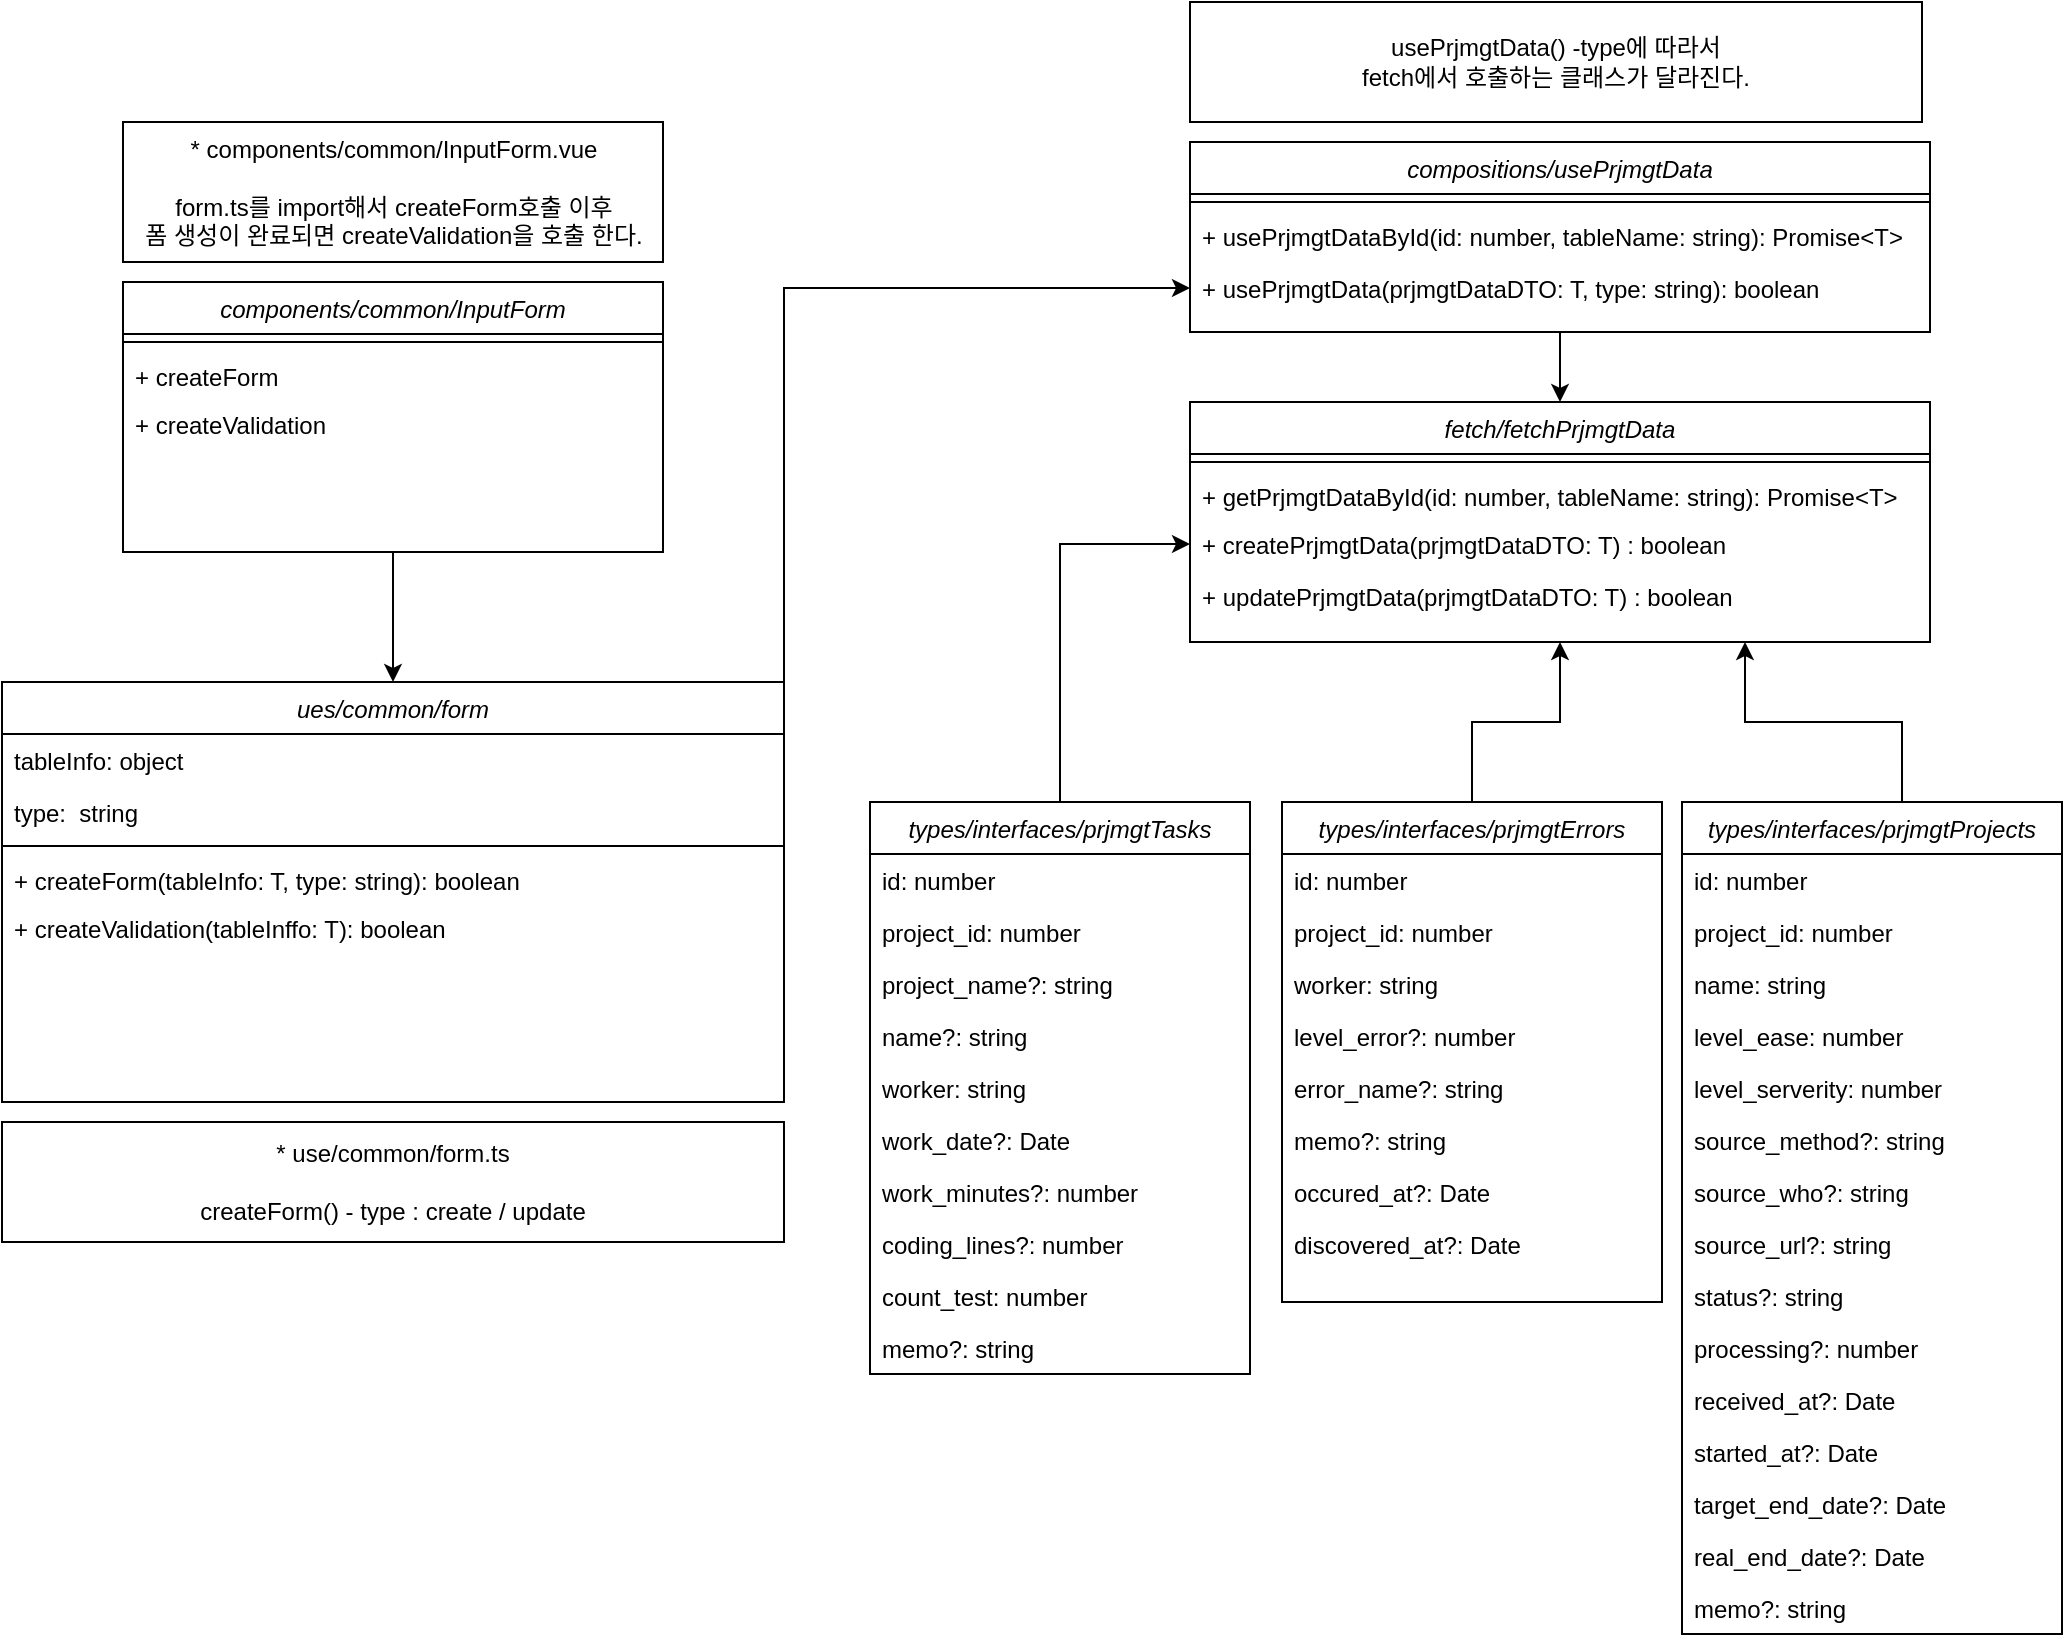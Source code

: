 <mxfile version="14.2.9" type="github">
  <diagram id="C5RBs43oDa-KdzZeNtuy" name="Page-1">
    <mxGraphModel dx="2489" dy="762" grid="1" gridSize="10" guides="1" tooltips="1" connect="1" arrows="1" fold="1" page="1" pageScale="1" pageWidth="827" pageHeight="1169" math="0" shadow="0">
      <root>
        <mxCell id="WIyWlLk6GJQsqaUBKTNV-0" />
        <mxCell id="WIyWlLk6GJQsqaUBKTNV-1" parent="WIyWlLk6GJQsqaUBKTNV-0" />
        <mxCell id="qPqf39v8g5V2tvZ999Q6-118" style="edgeStyle=orthogonalEdgeStyle;rounded=0;orthogonalLoop=1;jettySize=auto;html=1;exitX=1;exitY=0;exitDx=0;exitDy=0;entryX=0;entryY=0.5;entryDx=0;entryDy=0;" edge="1" parent="WIyWlLk6GJQsqaUBKTNV-1" source="zkfFHV4jXpPFQw0GAbJ--0" target="qPqf39v8g5V2tvZ999Q6-69">
          <mxGeometry relative="1" as="geometry" />
        </mxCell>
        <mxCell id="zkfFHV4jXpPFQw0GAbJ--0" value="ues/common/form" style="swimlane;fontStyle=2;align=center;verticalAlign=top;childLayout=stackLayout;horizontal=1;startSize=26;horizontalStack=0;resizeParent=1;resizeLast=0;collapsible=1;marginBottom=0;rounded=0;shadow=0;strokeWidth=1;" parent="WIyWlLk6GJQsqaUBKTNV-1" vertex="1">
          <mxGeometry x="-210" y="680" width="391" height="210" as="geometry">
            <mxRectangle x="230" y="140" width="160" height="26" as="alternateBounds" />
          </mxGeometry>
        </mxCell>
        <mxCell id="nF6Rn6_vfPMcoDpiT6VL-3" value="tableInfo: object" style="text;align=left;verticalAlign=top;spacingLeft=4;spacingRight=4;overflow=hidden;rotatable=0;points=[[0,0.5],[1,0.5]];portConstraint=eastwest;" parent="zkfFHV4jXpPFQw0GAbJ--0" vertex="1">
          <mxGeometry y="26" width="391" height="26" as="geometry" />
        </mxCell>
        <mxCell id="nF6Rn6_vfPMcoDpiT6VL-4" value="type:  string" style="text;align=left;verticalAlign=top;spacingLeft=4;spacingRight=4;overflow=hidden;rotatable=0;points=[[0,0.5],[1,0.5]];portConstraint=eastwest;" parent="zkfFHV4jXpPFQw0GAbJ--0" vertex="1">
          <mxGeometry y="52" width="391" height="26" as="geometry" />
        </mxCell>
        <mxCell id="zkfFHV4jXpPFQw0GAbJ--4" value="" style="line;html=1;strokeWidth=1;align=left;verticalAlign=middle;spacingTop=-1;spacingLeft=3;spacingRight=3;rotatable=0;labelPosition=right;points=[];portConstraint=eastwest;" parent="zkfFHV4jXpPFQw0GAbJ--0" vertex="1">
          <mxGeometry y="78" width="391" height="8" as="geometry" />
        </mxCell>
        <mxCell id="nF6Rn6_vfPMcoDpiT6VL-5" value="+ createForm(tableInfo: T, type: string): boolean" style="text;align=left;verticalAlign=top;spacingLeft=4;spacingRight=4;overflow=hidden;rotatable=0;points=[[0,0.5],[1,0.5]];portConstraint=eastwest;" parent="zkfFHV4jXpPFQw0GAbJ--0" vertex="1">
          <mxGeometry y="86" width="391" height="24" as="geometry" />
        </mxCell>
        <mxCell id="qPqf39v8g5V2tvZ999Q6-23" value="+ createValidation(tableInffo: T): boolean" style="text;align=left;verticalAlign=top;spacingLeft=4;spacingRight=4;overflow=hidden;rotatable=0;points=[[0,0.5],[1,0.5]];portConstraint=eastwest;" vertex="1" parent="zkfFHV4jXpPFQw0GAbJ--0">
          <mxGeometry y="110" width="391" height="26" as="geometry" />
        </mxCell>
        <mxCell id="nF6Rn6_vfPMcoDpiT6VL-7" value="fetch/fetchPrjmgtData" style="swimlane;fontStyle=2;align=center;verticalAlign=top;childLayout=stackLayout;horizontal=1;startSize=26;horizontalStack=0;resizeParent=1;resizeLast=0;collapsible=1;marginBottom=0;rounded=0;shadow=0;strokeWidth=1;" parent="WIyWlLk6GJQsqaUBKTNV-1" vertex="1">
          <mxGeometry x="384" y="540" width="370" height="120" as="geometry">
            <mxRectangle x="230" y="140" width="160" height="26" as="alternateBounds" />
          </mxGeometry>
        </mxCell>
        <mxCell id="nF6Rn6_vfPMcoDpiT6VL-10" value="" style="line;html=1;strokeWidth=1;align=left;verticalAlign=middle;spacingTop=-1;spacingLeft=3;spacingRight=3;rotatable=0;labelPosition=right;points=[];portConstraint=eastwest;" parent="nF6Rn6_vfPMcoDpiT6VL-7" vertex="1">
          <mxGeometry y="26" width="370" height="8" as="geometry" />
        </mxCell>
        <mxCell id="nF6Rn6_vfPMcoDpiT6VL-11" value="+ getPrjmgtDataById(id: number, tableName: string): Promise&lt;T&gt; " style="text;align=left;verticalAlign=top;spacingLeft=4;spacingRight=4;overflow=hidden;rotatable=0;points=[[0,0.5],[1,0.5]];portConstraint=eastwest;" parent="nF6Rn6_vfPMcoDpiT6VL-7" vertex="1">
          <mxGeometry y="34" width="370" height="24" as="geometry" />
        </mxCell>
        <mxCell id="nF6Rn6_vfPMcoDpiT6VL-12" value="+ createPrjmgtData(prjmgtDataDTO: T) : boolean" style="text;align=left;verticalAlign=top;spacingLeft=4;spacingRight=4;overflow=hidden;rotatable=0;points=[[0,0.5],[1,0.5]];portConstraint=eastwest;" parent="nF6Rn6_vfPMcoDpiT6VL-7" vertex="1">
          <mxGeometry y="58" width="370" height="26" as="geometry" />
        </mxCell>
        <mxCell id="nF6Rn6_vfPMcoDpiT6VL-13" value="+ updatePrjmgtData(prjmgtDataDTO: T) : boolean" style="text;align=left;verticalAlign=top;spacingLeft=4;spacingRight=4;overflow=hidden;rotatable=0;points=[[0,0.5],[1,0.5]];portConstraint=eastwest;" parent="nF6Rn6_vfPMcoDpiT6VL-7" vertex="1">
          <mxGeometry y="84" width="370" height="26" as="geometry" />
        </mxCell>
        <mxCell id="qPqf39v8g5V2tvZ999Q6-3" value="types/interfaces/prjmgtTasks" style="swimlane;fontStyle=2;align=center;verticalAlign=top;childLayout=stackLayout;horizontal=1;startSize=26;horizontalStack=0;resizeParent=1;resizeLast=0;collapsible=1;marginBottom=0;rounded=0;shadow=0;strokeWidth=1;" vertex="1" parent="WIyWlLk6GJQsqaUBKTNV-1">
          <mxGeometry x="224" y="740" width="190" height="286" as="geometry">
            <mxRectangle x="230" y="140" width="160" height="26" as="alternateBounds" />
          </mxGeometry>
        </mxCell>
        <mxCell id="qPqf39v8g5V2tvZ999Q6-12" value="id: number" style="text;align=left;verticalAlign=top;spacingLeft=4;spacingRight=4;overflow=hidden;rotatable=0;points=[[0,0.5],[1,0.5]];portConstraint=eastwest;" vertex="1" parent="qPqf39v8g5V2tvZ999Q6-3">
          <mxGeometry y="26" width="190" height="26" as="geometry" />
        </mxCell>
        <mxCell id="qPqf39v8g5V2tvZ999Q6-13" value="project_id: number" style="text;align=left;verticalAlign=top;spacingLeft=4;spacingRight=4;overflow=hidden;rotatable=0;points=[[0,0.5],[1,0.5]];portConstraint=eastwest;" vertex="1" parent="qPqf39v8g5V2tvZ999Q6-3">
          <mxGeometry y="52" width="190" height="26" as="geometry" />
        </mxCell>
        <mxCell id="qPqf39v8g5V2tvZ999Q6-14" value="project_name?: string" style="text;align=left;verticalAlign=top;spacingLeft=4;spacingRight=4;overflow=hidden;rotatable=0;points=[[0,0.5],[1,0.5]];portConstraint=eastwest;" vertex="1" parent="qPqf39v8g5V2tvZ999Q6-3">
          <mxGeometry y="78" width="190" height="26" as="geometry" />
        </mxCell>
        <mxCell id="qPqf39v8g5V2tvZ999Q6-15" value="name?: string" style="text;align=left;verticalAlign=top;spacingLeft=4;spacingRight=4;overflow=hidden;rotatable=0;points=[[0,0.5],[1,0.5]];portConstraint=eastwest;" vertex="1" parent="qPqf39v8g5V2tvZ999Q6-3">
          <mxGeometry y="104" width="190" height="26" as="geometry" />
        </mxCell>
        <mxCell id="qPqf39v8g5V2tvZ999Q6-35" value="worker: string" style="text;align=left;verticalAlign=top;spacingLeft=4;spacingRight=4;overflow=hidden;rotatable=0;points=[[0,0.5],[1,0.5]];portConstraint=eastwest;" vertex="1" parent="qPqf39v8g5V2tvZ999Q6-3">
          <mxGeometry y="130" width="190" height="26" as="geometry" />
        </mxCell>
        <mxCell id="qPqf39v8g5V2tvZ999Q6-16" value="work_date?: Date" style="text;align=left;verticalAlign=top;spacingLeft=4;spacingRight=4;overflow=hidden;rotatable=0;points=[[0,0.5],[1,0.5]];portConstraint=eastwest;" vertex="1" parent="qPqf39v8g5V2tvZ999Q6-3">
          <mxGeometry y="156" width="190" height="26" as="geometry" />
        </mxCell>
        <mxCell id="qPqf39v8g5V2tvZ999Q6-17" value="work_minutes?: number" style="text;align=left;verticalAlign=top;spacingLeft=4;spacingRight=4;overflow=hidden;rotatable=0;points=[[0,0.5],[1,0.5]];portConstraint=eastwest;" vertex="1" parent="qPqf39v8g5V2tvZ999Q6-3">
          <mxGeometry y="182" width="190" height="26" as="geometry" />
        </mxCell>
        <mxCell id="qPqf39v8g5V2tvZ999Q6-18" value="coding_lines?: number" style="text;align=left;verticalAlign=top;spacingLeft=4;spacingRight=4;overflow=hidden;rotatable=0;points=[[0,0.5],[1,0.5]];portConstraint=eastwest;" vertex="1" parent="qPqf39v8g5V2tvZ999Q6-3">
          <mxGeometry y="208" width="190" height="26" as="geometry" />
        </mxCell>
        <mxCell id="qPqf39v8g5V2tvZ999Q6-36" value="count_test: number" style="text;align=left;verticalAlign=top;spacingLeft=4;spacingRight=4;overflow=hidden;rotatable=0;points=[[0,0.5],[1,0.5]];portConstraint=eastwest;" vertex="1" parent="qPqf39v8g5V2tvZ999Q6-3">
          <mxGeometry y="234" width="190" height="26" as="geometry" />
        </mxCell>
        <mxCell id="qPqf39v8g5V2tvZ999Q6-5" value="memo?: string" style="text;align=left;verticalAlign=top;spacingLeft=4;spacingRight=4;overflow=hidden;rotatable=0;points=[[0,0.5],[1,0.5]];portConstraint=eastwest;" vertex="1" parent="qPqf39v8g5V2tvZ999Q6-3">
          <mxGeometry y="260" width="190" height="26" as="geometry" />
        </mxCell>
        <mxCell id="qPqf39v8g5V2tvZ999Q6-26" value="types/interfaces/prjmgtErrors" style="swimlane;fontStyle=2;align=center;verticalAlign=top;childLayout=stackLayout;horizontal=1;startSize=26;horizontalStack=0;resizeParent=1;resizeLast=0;collapsible=1;marginBottom=0;rounded=0;shadow=0;strokeWidth=1;" vertex="1" parent="WIyWlLk6GJQsqaUBKTNV-1">
          <mxGeometry x="430" y="740" width="190" height="250" as="geometry">
            <mxRectangle x="230" y="140" width="160" height="26" as="alternateBounds" />
          </mxGeometry>
        </mxCell>
        <mxCell id="qPqf39v8g5V2tvZ999Q6-27" value="id: number" style="text;align=left;verticalAlign=top;spacingLeft=4;spacingRight=4;overflow=hidden;rotatable=0;points=[[0,0.5],[1,0.5]];portConstraint=eastwest;" vertex="1" parent="qPqf39v8g5V2tvZ999Q6-26">
          <mxGeometry y="26" width="190" height="26" as="geometry" />
        </mxCell>
        <mxCell id="qPqf39v8g5V2tvZ999Q6-28" value="project_id: number" style="text;align=left;verticalAlign=top;spacingLeft=4;spacingRight=4;overflow=hidden;rotatable=0;points=[[0,0.5],[1,0.5]];portConstraint=eastwest;" vertex="1" parent="qPqf39v8g5V2tvZ999Q6-26">
          <mxGeometry y="52" width="190" height="26" as="geometry" />
        </mxCell>
        <mxCell id="qPqf39v8g5V2tvZ999Q6-29" value="worker: string" style="text;align=left;verticalAlign=top;spacingLeft=4;spacingRight=4;overflow=hidden;rotatable=0;points=[[0,0.5],[1,0.5]];portConstraint=eastwest;" vertex="1" parent="qPqf39v8g5V2tvZ999Q6-26">
          <mxGeometry y="78" width="190" height="26" as="geometry" />
        </mxCell>
        <mxCell id="qPqf39v8g5V2tvZ999Q6-30" value="level_error?: number" style="text;align=left;verticalAlign=top;spacingLeft=4;spacingRight=4;overflow=hidden;rotatable=0;points=[[0,0.5],[1,0.5]];portConstraint=eastwest;" vertex="1" parent="qPqf39v8g5V2tvZ999Q6-26">
          <mxGeometry y="104" width="190" height="26" as="geometry" />
        </mxCell>
        <mxCell id="qPqf39v8g5V2tvZ999Q6-31" value="error_name?: string" style="text;align=left;verticalAlign=top;spacingLeft=4;spacingRight=4;overflow=hidden;rotatable=0;points=[[0,0.5],[1,0.5]];portConstraint=eastwest;" vertex="1" parent="qPqf39v8g5V2tvZ999Q6-26">
          <mxGeometry y="130" width="190" height="26" as="geometry" />
        </mxCell>
        <mxCell id="qPqf39v8g5V2tvZ999Q6-32" value="memo?: string" style="text;align=left;verticalAlign=top;spacingLeft=4;spacingRight=4;overflow=hidden;rotatable=0;points=[[0,0.5],[1,0.5]];portConstraint=eastwest;" vertex="1" parent="qPqf39v8g5V2tvZ999Q6-26">
          <mxGeometry y="156" width="190" height="26" as="geometry" />
        </mxCell>
        <mxCell id="qPqf39v8g5V2tvZ999Q6-33" value="occured_at?: Date" style="text;align=left;verticalAlign=top;spacingLeft=4;spacingRight=4;overflow=hidden;rotatable=0;points=[[0,0.5],[1,0.5]];portConstraint=eastwest;" vertex="1" parent="qPqf39v8g5V2tvZ999Q6-26">
          <mxGeometry y="182" width="190" height="26" as="geometry" />
        </mxCell>
        <mxCell id="qPqf39v8g5V2tvZ999Q6-34" value="discovered_at?: Date" style="text;align=left;verticalAlign=top;spacingLeft=4;spacingRight=4;overflow=hidden;rotatable=0;points=[[0,0.5],[1,0.5]];portConstraint=eastwest;" vertex="1" parent="qPqf39v8g5V2tvZ999Q6-26">
          <mxGeometry y="208" width="190" height="26" as="geometry" />
        </mxCell>
        <mxCell id="qPqf39v8g5V2tvZ999Q6-37" style="edgeStyle=orthogonalEdgeStyle;rounded=0;orthogonalLoop=1;jettySize=auto;html=1;exitX=0.5;exitY=0;exitDx=0;exitDy=0;entryX=0.5;entryY=1;entryDx=0;entryDy=0;" edge="1" parent="WIyWlLk6GJQsqaUBKTNV-1" source="qPqf39v8g5V2tvZ999Q6-26" target="nF6Rn6_vfPMcoDpiT6VL-7">
          <mxGeometry relative="1" as="geometry">
            <mxPoint x="490" y="665" as="targetPoint" />
          </mxGeometry>
        </mxCell>
        <mxCell id="qPqf39v8g5V2tvZ999Q6-48" style="edgeStyle=orthogonalEdgeStyle;rounded=0;orthogonalLoop=1;jettySize=auto;html=1;exitX=0.579;exitY=0.002;exitDx=0;exitDy=0;exitPerimeter=0;entryX=0.75;entryY=1;entryDx=0;entryDy=0;" edge="1" parent="WIyWlLk6GJQsqaUBKTNV-1" source="qPqf39v8g5V2tvZ999Q6-38" target="nF6Rn6_vfPMcoDpiT6VL-7">
          <mxGeometry relative="1" as="geometry">
            <mxPoint x="668" y="647" as="targetPoint" />
          </mxGeometry>
        </mxCell>
        <mxCell id="qPqf39v8g5V2tvZ999Q6-38" value="types/interfaces/prjmgtProjects" style="swimlane;fontStyle=2;align=center;verticalAlign=top;childLayout=stackLayout;horizontal=1;startSize=26;horizontalStack=0;resizeParent=1;resizeLast=0;collapsible=1;marginBottom=0;rounded=0;shadow=0;strokeWidth=1;" vertex="1" parent="WIyWlLk6GJQsqaUBKTNV-1">
          <mxGeometry x="630" y="740" width="190" height="416" as="geometry">
            <mxRectangle x="230" y="140" width="160" height="26" as="alternateBounds" />
          </mxGeometry>
        </mxCell>
        <mxCell id="qPqf39v8g5V2tvZ999Q6-39" value="id: number" style="text;align=left;verticalAlign=top;spacingLeft=4;spacingRight=4;overflow=hidden;rotatable=0;points=[[0,0.5],[1,0.5]];portConstraint=eastwest;" vertex="1" parent="qPqf39v8g5V2tvZ999Q6-38">
          <mxGeometry y="26" width="190" height="26" as="geometry" />
        </mxCell>
        <mxCell id="qPqf39v8g5V2tvZ999Q6-40" value="project_id: number" style="text;align=left;verticalAlign=top;spacingLeft=4;spacingRight=4;overflow=hidden;rotatable=0;points=[[0,0.5],[1,0.5]];portConstraint=eastwest;" vertex="1" parent="qPqf39v8g5V2tvZ999Q6-38">
          <mxGeometry y="52" width="190" height="26" as="geometry" />
        </mxCell>
        <mxCell id="qPqf39v8g5V2tvZ999Q6-41" value="name: string" style="text;align=left;verticalAlign=top;spacingLeft=4;spacingRight=4;overflow=hidden;rotatable=0;points=[[0,0.5],[1,0.5]];portConstraint=eastwest;" vertex="1" parent="qPqf39v8g5V2tvZ999Q6-38">
          <mxGeometry y="78" width="190" height="26" as="geometry" />
        </mxCell>
        <mxCell id="qPqf39v8g5V2tvZ999Q6-42" value="level_ease: number" style="text;align=left;verticalAlign=top;spacingLeft=4;spacingRight=4;overflow=hidden;rotatable=0;points=[[0,0.5],[1,0.5]];portConstraint=eastwest;" vertex="1" parent="qPqf39v8g5V2tvZ999Q6-38">
          <mxGeometry y="104" width="190" height="26" as="geometry" />
        </mxCell>
        <mxCell id="qPqf39v8g5V2tvZ999Q6-43" value="level_serverity: number" style="text;align=left;verticalAlign=top;spacingLeft=4;spacingRight=4;overflow=hidden;rotatable=0;points=[[0,0.5],[1,0.5]];portConstraint=eastwest;" vertex="1" parent="qPqf39v8g5V2tvZ999Q6-38">
          <mxGeometry y="130" width="190" height="26" as="geometry" />
        </mxCell>
        <mxCell id="qPqf39v8g5V2tvZ999Q6-44" value="source_method?: string" style="text;align=left;verticalAlign=top;spacingLeft=4;spacingRight=4;overflow=hidden;rotatable=0;points=[[0,0.5],[1,0.5]];portConstraint=eastwest;" vertex="1" parent="qPqf39v8g5V2tvZ999Q6-38">
          <mxGeometry y="156" width="190" height="26" as="geometry" />
        </mxCell>
        <mxCell id="qPqf39v8g5V2tvZ999Q6-45" value="source_who?: string" style="text;align=left;verticalAlign=top;spacingLeft=4;spacingRight=4;overflow=hidden;rotatable=0;points=[[0,0.5],[1,0.5]];portConstraint=eastwest;" vertex="1" parent="qPqf39v8g5V2tvZ999Q6-38">
          <mxGeometry y="182" width="190" height="26" as="geometry" />
        </mxCell>
        <mxCell id="qPqf39v8g5V2tvZ999Q6-49" value="source_url?: string" style="text;align=left;verticalAlign=top;spacingLeft=4;spacingRight=4;overflow=hidden;rotatable=0;points=[[0,0.5],[1,0.5]];portConstraint=eastwest;" vertex="1" parent="qPqf39v8g5V2tvZ999Q6-38">
          <mxGeometry y="208" width="190" height="26" as="geometry" />
        </mxCell>
        <mxCell id="qPqf39v8g5V2tvZ999Q6-50" value="status?: string" style="text;align=left;verticalAlign=top;spacingLeft=4;spacingRight=4;overflow=hidden;rotatable=0;points=[[0,0.5],[1,0.5]];portConstraint=eastwest;" vertex="1" parent="qPqf39v8g5V2tvZ999Q6-38">
          <mxGeometry y="234" width="190" height="26" as="geometry" />
        </mxCell>
        <mxCell id="qPqf39v8g5V2tvZ999Q6-51" value="processing?: number" style="text;align=left;verticalAlign=top;spacingLeft=4;spacingRight=4;overflow=hidden;rotatable=0;points=[[0,0.5],[1,0.5]];portConstraint=eastwest;" vertex="1" parent="qPqf39v8g5V2tvZ999Q6-38">
          <mxGeometry y="260" width="190" height="26" as="geometry" />
        </mxCell>
        <mxCell id="qPqf39v8g5V2tvZ999Q6-52" value="received_at?: Date" style="text;align=left;verticalAlign=top;spacingLeft=4;spacingRight=4;overflow=hidden;rotatable=0;points=[[0,0.5],[1,0.5]];portConstraint=eastwest;" vertex="1" parent="qPqf39v8g5V2tvZ999Q6-38">
          <mxGeometry y="286" width="190" height="26" as="geometry" />
        </mxCell>
        <mxCell id="qPqf39v8g5V2tvZ999Q6-53" value="started_at?: Date" style="text;align=left;verticalAlign=top;spacingLeft=4;spacingRight=4;overflow=hidden;rotatable=0;points=[[0,0.5],[1,0.5]];portConstraint=eastwest;" vertex="1" parent="qPqf39v8g5V2tvZ999Q6-38">
          <mxGeometry y="312" width="190" height="26" as="geometry" />
        </mxCell>
        <mxCell id="qPqf39v8g5V2tvZ999Q6-54" value="target_end_date?: Date" style="text;align=left;verticalAlign=top;spacingLeft=4;spacingRight=4;overflow=hidden;rotatable=0;points=[[0,0.5],[1,0.5]];portConstraint=eastwest;" vertex="1" parent="qPqf39v8g5V2tvZ999Q6-38">
          <mxGeometry y="338" width="190" height="26" as="geometry" />
        </mxCell>
        <mxCell id="qPqf39v8g5V2tvZ999Q6-55" value="real_end_date?: Date" style="text;align=left;verticalAlign=top;spacingLeft=4;spacingRight=4;overflow=hidden;rotatable=0;points=[[0,0.5],[1,0.5]];portConstraint=eastwest;" vertex="1" parent="qPqf39v8g5V2tvZ999Q6-38">
          <mxGeometry y="364" width="190" height="26" as="geometry" />
        </mxCell>
        <mxCell id="qPqf39v8g5V2tvZ999Q6-46" value="memo?: string" style="text;align=left;verticalAlign=top;spacingLeft=4;spacingRight=4;overflow=hidden;rotatable=0;points=[[0,0.5],[1,0.5]];portConstraint=eastwest;" vertex="1" parent="qPqf39v8g5V2tvZ999Q6-38">
          <mxGeometry y="390" width="190" height="26" as="geometry" />
        </mxCell>
        <mxCell id="qPqf39v8g5V2tvZ999Q6-63" style="edgeStyle=orthogonalEdgeStyle;rounded=0;orthogonalLoop=1;jettySize=auto;html=1;exitX=0.5;exitY=0;exitDx=0;exitDy=0;entryX=0;entryY=0.5;entryDx=0;entryDy=0;" edge="1" parent="WIyWlLk6GJQsqaUBKTNV-1" source="qPqf39v8g5V2tvZ999Q6-3" target="nF6Rn6_vfPMcoDpiT6VL-12">
          <mxGeometry relative="1" as="geometry" />
        </mxCell>
        <mxCell id="qPqf39v8g5V2tvZ999Q6-71" style="edgeStyle=orthogonalEdgeStyle;rounded=0;orthogonalLoop=1;jettySize=auto;html=1;exitX=0.5;exitY=1;exitDx=0;exitDy=0;entryX=0.5;entryY=0;entryDx=0;entryDy=0;" edge="1" parent="WIyWlLk6GJQsqaUBKTNV-1" source="qPqf39v8g5V2tvZ999Q6-64" target="nF6Rn6_vfPMcoDpiT6VL-7">
          <mxGeometry relative="1" as="geometry" />
        </mxCell>
        <mxCell id="qPqf39v8g5V2tvZ999Q6-64" value="compositions/usePrjmgtData" style="swimlane;fontStyle=2;align=center;verticalAlign=top;childLayout=stackLayout;horizontal=1;startSize=26;horizontalStack=0;resizeParent=1;resizeLast=0;collapsible=1;marginBottom=0;rounded=0;shadow=0;strokeWidth=1;" vertex="1" parent="WIyWlLk6GJQsqaUBKTNV-1">
          <mxGeometry x="384" y="410" width="370" height="95" as="geometry">
            <mxRectangle x="230" y="140" width="160" height="26" as="alternateBounds" />
          </mxGeometry>
        </mxCell>
        <mxCell id="qPqf39v8g5V2tvZ999Q6-65" value="" style="line;html=1;strokeWidth=1;align=left;verticalAlign=middle;spacingTop=-1;spacingLeft=3;spacingRight=3;rotatable=0;labelPosition=right;points=[];portConstraint=eastwest;" vertex="1" parent="qPqf39v8g5V2tvZ999Q6-64">
          <mxGeometry y="26" width="370" height="8" as="geometry" />
        </mxCell>
        <mxCell id="qPqf39v8g5V2tvZ999Q6-72" value="+ usePrjmgtDataById(id: number, tableName: string): Promise&lt;T&gt;" style="text;align=left;verticalAlign=top;spacingLeft=4;spacingRight=4;overflow=hidden;rotatable=0;points=[[0,0.5],[1,0.5]];portConstraint=eastwest;" vertex="1" parent="qPqf39v8g5V2tvZ999Q6-64">
          <mxGeometry y="34" width="370" height="26" as="geometry" />
        </mxCell>
        <mxCell id="qPqf39v8g5V2tvZ999Q6-69" value="+ usePrjmgtData(prjmgtDataDTO: T, type: string): boolean" style="text;align=left;verticalAlign=top;spacingLeft=4;spacingRight=4;overflow=hidden;rotatable=0;points=[[0,0.5],[1,0.5]];portConstraint=eastwest;" vertex="1" parent="qPqf39v8g5V2tvZ999Q6-64">
          <mxGeometry y="60" width="370" height="26" as="geometry" />
        </mxCell>
        <mxCell id="qPqf39v8g5V2tvZ999Q6-74" value="components/common/InputForm" style="swimlane;fontStyle=2;align=center;verticalAlign=top;childLayout=stackLayout;horizontal=1;startSize=26;horizontalStack=0;resizeParent=1;resizeLast=0;collapsible=1;marginBottom=0;rounded=0;shadow=0;strokeWidth=1;" vertex="1" parent="WIyWlLk6GJQsqaUBKTNV-1">
          <mxGeometry x="-149.5" y="480" width="270" height="135" as="geometry">
            <mxRectangle x="230" y="140" width="160" height="26" as="alternateBounds" />
          </mxGeometry>
        </mxCell>
        <mxCell id="qPqf39v8g5V2tvZ999Q6-77" value="" style="line;html=1;strokeWidth=1;align=left;verticalAlign=middle;spacingTop=-1;spacingLeft=3;spacingRight=3;rotatable=0;labelPosition=right;points=[];portConstraint=eastwest;" vertex="1" parent="qPqf39v8g5V2tvZ999Q6-74">
          <mxGeometry y="26" width="270" height="8" as="geometry" />
        </mxCell>
        <mxCell id="qPqf39v8g5V2tvZ999Q6-78" value="+ createForm" style="text;align=left;verticalAlign=top;spacingLeft=4;spacingRight=4;overflow=hidden;rotatable=0;points=[[0,0.5],[1,0.5]];portConstraint=eastwest;" vertex="1" parent="qPqf39v8g5V2tvZ999Q6-74">
          <mxGeometry y="34" width="270" height="24" as="geometry" />
        </mxCell>
        <mxCell id="qPqf39v8g5V2tvZ999Q6-79" value="+ createValidation" style="text;align=left;verticalAlign=top;spacingLeft=4;spacingRight=4;overflow=hidden;rotatable=0;points=[[0,0.5],[1,0.5]];portConstraint=eastwest;" vertex="1" parent="qPqf39v8g5V2tvZ999Q6-74">
          <mxGeometry y="58" width="270" height="26" as="geometry" />
        </mxCell>
        <mxCell id="qPqf39v8g5V2tvZ999Q6-83" style="edgeStyle=orthogonalEdgeStyle;rounded=0;orthogonalLoop=1;jettySize=auto;html=1;exitX=0.5;exitY=1;exitDx=0;exitDy=0;entryX=0.5;entryY=0;entryDx=0;entryDy=0;" edge="1" parent="WIyWlLk6GJQsqaUBKTNV-1" source="qPqf39v8g5V2tvZ999Q6-74" target="zkfFHV4jXpPFQw0GAbJ--0">
          <mxGeometry relative="1" as="geometry" />
        </mxCell>
        <mxCell id="qPqf39v8g5V2tvZ999Q6-86" value="* components/common/InputForm.vue&lt;br&gt;&lt;br&gt;form.ts를 import해서 createForm호출 이후&lt;br&gt;폼 생성이 완료되면 createValidation을 호출 한다." style="rounded=0;whiteSpace=wrap;html=1;" vertex="1" parent="WIyWlLk6GJQsqaUBKTNV-1">
          <mxGeometry x="-149.5" y="400" width="270" height="70" as="geometry" />
        </mxCell>
        <mxCell id="qPqf39v8g5V2tvZ999Q6-87" value="* use/common/form.ts&lt;br&gt;&lt;br&gt;createForm() - type : create / update" style="rounded=0;whiteSpace=wrap;html=1;" vertex="1" parent="WIyWlLk6GJQsqaUBKTNV-1">
          <mxGeometry x="-210" y="900" width="391" height="60" as="geometry" />
        </mxCell>
        <mxCell id="qPqf39v8g5V2tvZ999Q6-115" value="usePrjmgtData() -type에 따라서 &lt;br&gt;fetch에서 호출하는 클래스가 달라진다." style="rounded=0;whiteSpace=wrap;html=1;" vertex="1" parent="WIyWlLk6GJQsqaUBKTNV-1">
          <mxGeometry x="384" y="340" width="366" height="60" as="geometry" />
        </mxCell>
      </root>
    </mxGraphModel>
  </diagram>
</mxfile>
